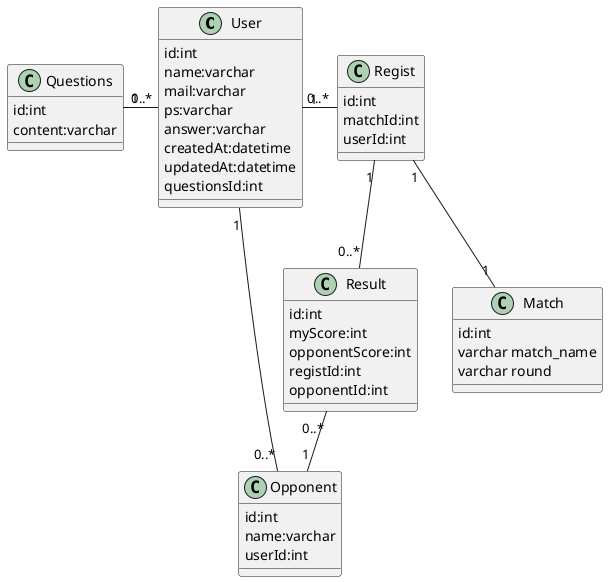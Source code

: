 @startuml

class User{
    id:int
    name:varchar
    mail:varchar
    ps:varchar
    answer:varchar
    createdAt:datetime
    updatedAt:datetime
    questionsId:int
}

class Questions{
    id:int
    content:varchar
}

class Result{
    id:int
    myScore:int
    opponentScore:int
    registId:int
    opponentId:int
}

class Match{
        id:int
        varchar match_name
        varchar round
}

class Opponent{
    id:int
   name:varchar
   userId:int
}

class Regist{
    id:int
    matchId:int
    userId:int
}

User"0..*" -le- "1"Questions
User"1" -- "0..*"Opponent
User"1" -ri- "0..*"Regist
Regist"1" -- "1"Match
Regist"1" -- "0..*"Result
Result"0..*" -- "1"Opponent

@enduml